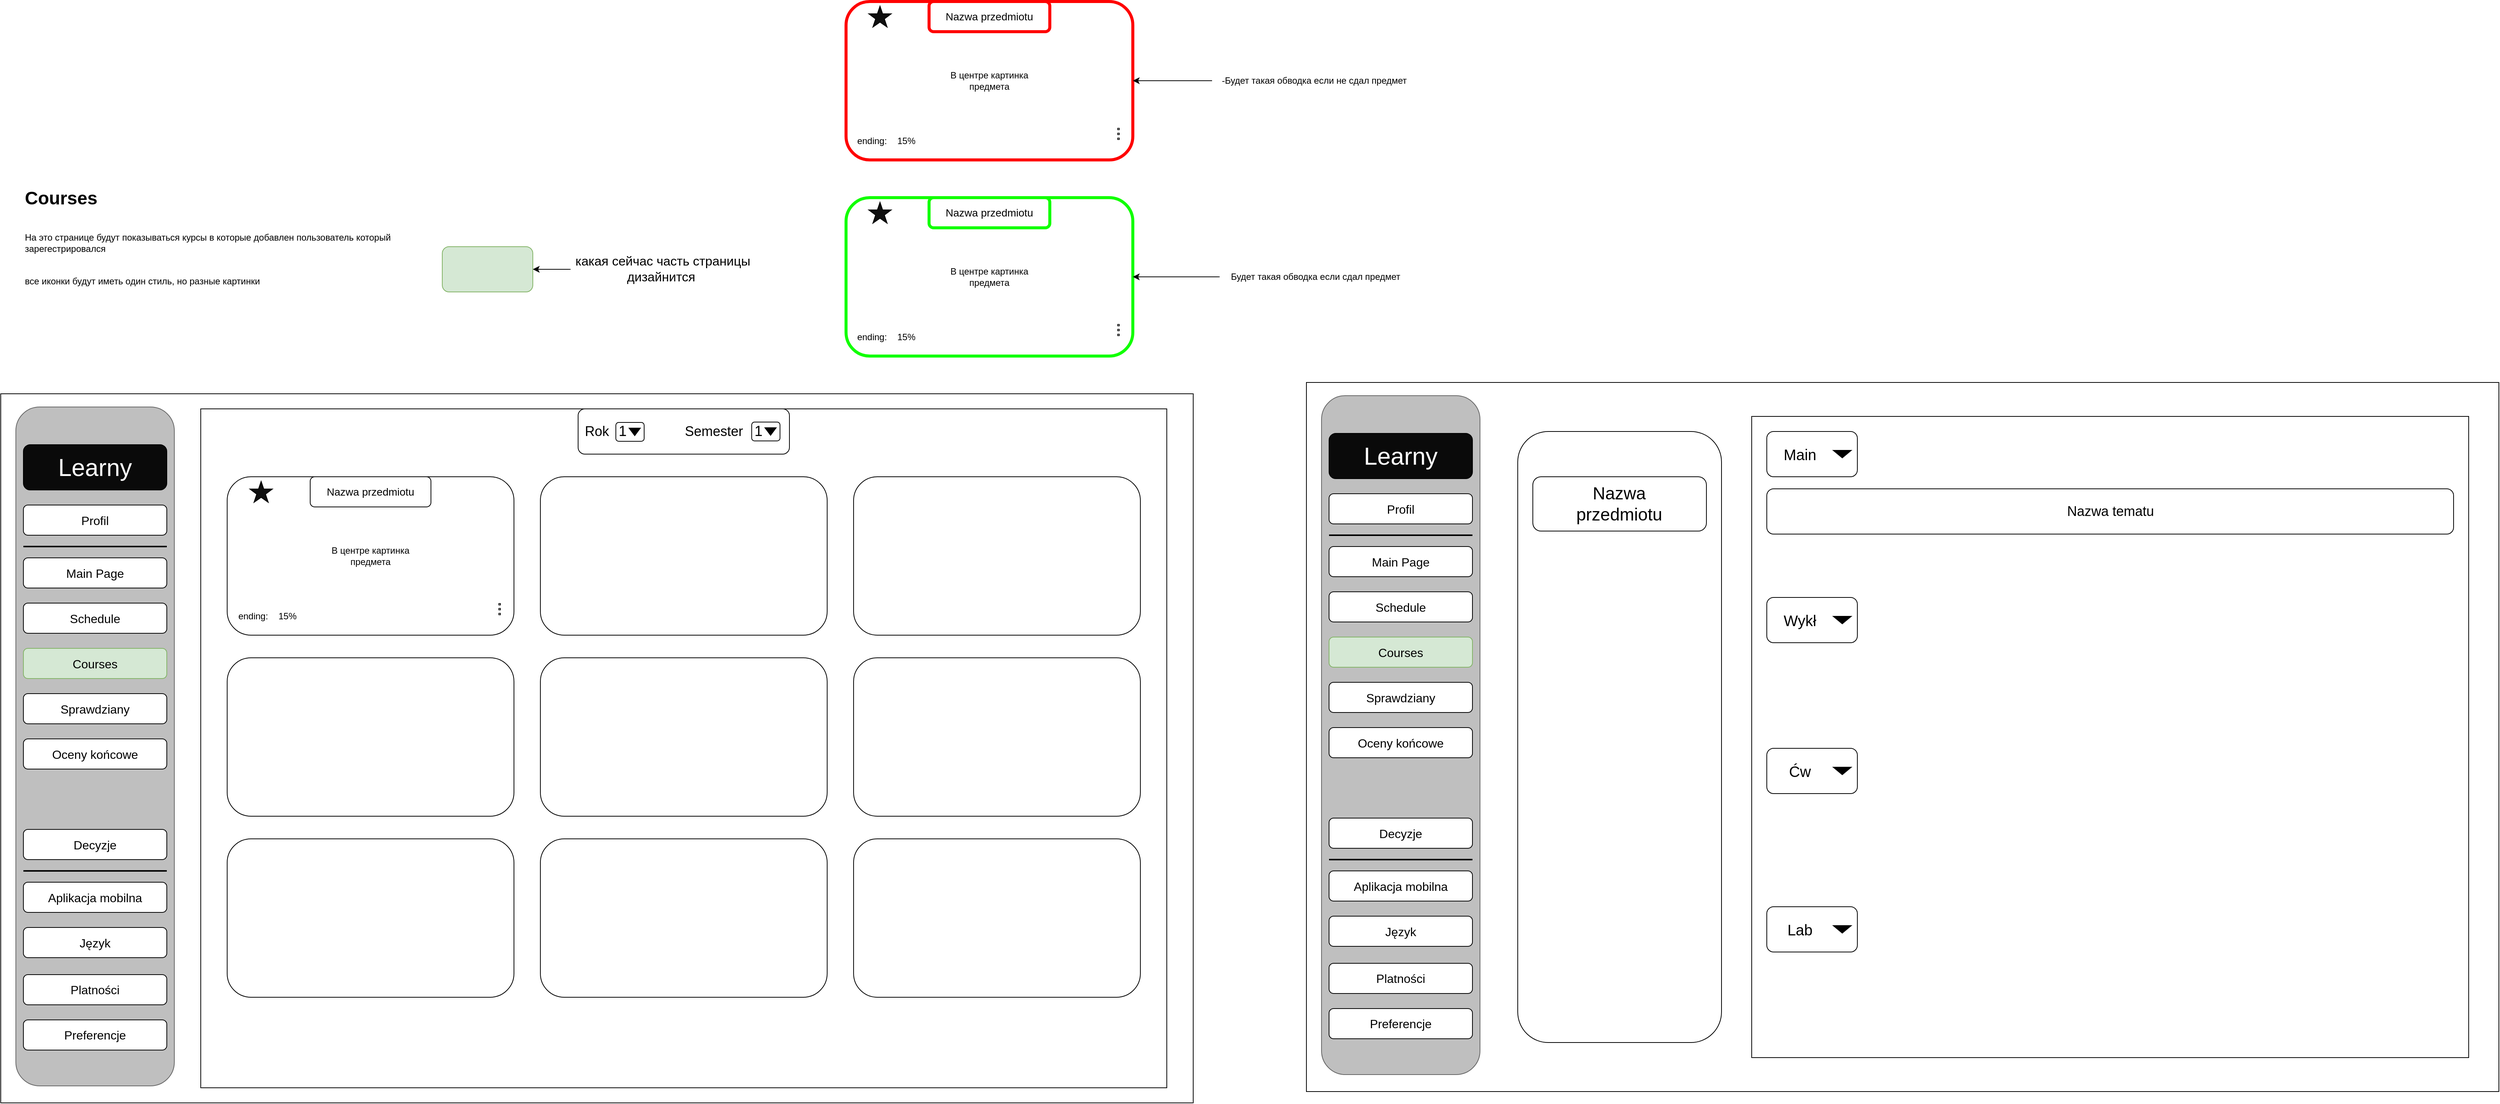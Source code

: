 <mxfile version="24.5.5" type="device">
  <diagram name="Page-1" id="bLqNmkRba2NGORORPSZ6">
    <mxGraphModel dx="840" dy="3536" grid="1" gridSize="10" guides="1" tooltips="1" connect="1" arrows="1" fold="1" page="1" pageScale="1" pageWidth="2000" pageHeight="1000" math="0" shadow="0">
      <root>
        <mxCell id="0" />
        <mxCell id="1" parent="0" />
        <mxCell id="kpbunleFt5hodRkQ_GG0-1" value="" style="rounded=0;whiteSpace=wrap;html=1;fillColor=default;fillStyle=auto;" parent="1" vertex="1">
          <mxGeometry x="2030" y="-970" width="1580" height="940" as="geometry" />
        </mxCell>
        <mxCell id="kpbunleFt5hodRkQ_GG0-2" value="" style="group" parent="1" vertex="1" connectable="0">
          <mxGeometry x="2050" y="-952.5" width="210" height="900" as="geometry" />
        </mxCell>
        <mxCell id="kpbunleFt5hodRkQ_GG0-3" value="" style="rounded=1;whiteSpace=wrap;html=1;fillColor=#BFBFBF;fontColor=#333333;strokeColor=#666666;movable=1;resizable=1;rotatable=1;deletable=1;editable=1;locked=0;connectable=1;" parent="kpbunleFt5hodRkQ_GG0-2" vertex="1">
          <mxGeometry width="210" height="900" as="geometry" />
        </mxCell>
        <mxCell id="kpbunleFt5hodRkQ_GG0-4" value="&lt;font style=&quot;font-size: 32px;&quot;&gt;Learny&lt;/font&gt;" style="rounded=1;whiteSpace=wrap;html=1;fillColor=#0A0A0A;fontColor=#FCFCFC;fontSize=16;movable=1;resizable=1;rotatable=1;deletable=1;editable=1;locked=0;connectable=1;" parent="kpbunleFt5hodRkQ_GG0-2" vertex="1">
          <mxGeometry x="10" y="50" width="190" height="60" as="geometry" />
        </mxCell>
        <mxCell id="kpbunleFt5hodRkQ_GG0-5" value="Main Page" style="rounded=1;whiteSpace=wrap;html=1;fontSize=16;" parent="kpbunleFt5hodRkQ_GG0-2" vertex="1">
          <mxGeometry x="10" y="200" width="190" height="40" as="geometry" />
        </mxCell>
        <mxCell id="kpbunleFt5hodRkQ_GG0-6" value="Schedule" style="rounded=1;whiteSpace=wrap;html=1;fontSize=16;" parent="kpbunleFt5hodRkQ_GG0-2" vertex="1">
          <mxGeometry x="10" y="260" width="190" height="40" as="geometry" />
        </mxCell>
        <mxCell id="kpbunleFt5hodRkQ_GG0-7" value="Courses" style="rounded=1;whiteSpace=wrap;html=1;fontSize=16;fillColor=#d5e8d4;strokeColor=#82b366;" parent="kpbunleFt5hodRkQ_GG0-2" vertex="1">
          <mxGeometry x="10" y="320" width="190" height="40" as="geometry" />
        </mxCell>
        <mxCell id="kpbunleFt5hodRkQ_GG0-8" value="Sprawdziany" style="rounded=1;whiteSpace=wrap;html=1;fontSize=16;" parent="kpbunleFt5hodRkQ_GG0-2" vertex="1">
          <mxGeometry x="10" y="380" width="190" height="40" as="geometry" />
        </mxCell>
        <mxCell id="kpbunleFt5hodRkQ_GG0-9" value="Oceny końcowe" style="rounded=1;whiteSpace=wrap;html=1;fontSize=16;" parent="kpbunleFt5hodRkQ_GG0-2" vertex="1">
          <mxGeometry x="10" y="440" width="190" height="40" as="geometry" />
        </mxCell>
        <mxCell id="kpbunleFt5hodRkQ_GG0-11" value="Decyzje" style="rounded=1;whiteSpace=wrap;html=1;fontSize=16;" parent="kpbunleFt5hodRkQ_GG0-2" vertex="1">
          <mxGeometry x="10" y="560" width="190" height="40" as="geometry" />
        </mxCell>
        <mxCell id="kpbunleFt5hodRkQ_GG0-12" value="Profil" style="rounded=1;whiteSpace=wrap;html=1;fontSize=16;" parent="kpbunleFt5hodRkQ_GG0-2" vertex="1">
          <mxGeometry x="10" y="130" width="190" height="40" as="geometry" />
        </mxCell>
        <mxCell id="kpbunleFt5hodRkQ_GG0-13" value="" style="line;strokeWidth=2;html=1;" parent="kpbunleFt5hodRkQ_GG0-2" vertex="1">
          <mxGeometry x="10" y="180" width="190" height="10" as="geometry" />
        </mxCell>
        <mxCell id="kpbunleFt5hodRkQ_GG0-14" value="" style="line;strokeWidth=2;html=1;" parent="kpbunleFt5hodRkQ_GG0-2" vertex="1">
          <mxGeometry x="10" y="610" width="190" height="10" as="geometry" />
        </mxCell>
        <mxCell id="kpbunleFt5hodRkQ_GG0-15" value="Aplikacja mobilna" style="rounded=1;whiteSpace=wrap;html=1;fontSize=16;" parent="kpbunleFt5hodRkQ_GG0-2" vertex="1">
          <mxGeometry x="10" y="630" width="190" height="40" as="geometry" />
        </mxCell>
        <mxCell id="kpbunleFt5hodRkQ_GG0-16" value="Preferencje" style="rounded=1;whiteSpace=wrap;html=1;fontSize=16;" parent="kpbunleFt5hodRkQ_GG0-2" vertex="1">
          <mxGeometry x="10" y="812.5" width="190" height="40" as="geometry" />
        </mxCell>
        <mxCell id="kpbunleFt5hodRkQ_GG0-17" value="Język" style="rounded=1;whiteSpace=wrap;html=1;fontSize=16;" parent="kpbunleFt5hodRkQ_GG0-2" vertex="1">
          <mxGeometry x="10" y="690" width="190" height="40" as="geometry" />
        </mxCell>
        <mxCell id="kpbunleFt5hodRkQ_GG0-18" value="Platności" style="rounded=1;whiteSpace=wrap;html=1;fontSize=16;" parent="kpbunleFt5hodRkQ_GG0-2" vertex="1">
          <mxGeometry x="10" y="752.5" width="190" height="40" as="geometry" />
        </mxCell>
        <mxCell id="kpbunleFt5hodRkQ_GG0-19" value="&lt;h1 style=&quot;margin-top: 0px;&quot;&gt;Courses&lt;/h1&gt;&lt;div&gt;&lt;br&gt;&lt;/div&gt;&lt;div&gt;На это странице будут показываться курсы в которые добавлен пользователь который зарегестрировался&lt;/div&gt;&lt;div&gt;&lt;br&gt;&lt;/div&gt;&lt;div&gt;&lt;br&gt;&lt;/div&gt;&lt;div&gt;все иконки будут иметь один стиль, но разные картинки&amp;nbsp;&lt;/div&gt;&lt;div&gt;&lt;br&gt;&lt;/div&gt;" style="text;html=1;whiteSpace=wrap;overflow=hidden;rounded=0;" parent="1" vertex="1">
          <mxGeometry x="2060" y="-1250" width="510" height="230" as="geometry" />
        </mxCell>
        <mxCell id="kpbunleFt5hodRkQ_GG0-20" value="" style="rounded=1;whiteSpace=wrap;html=1;fillColor=#d5e8d4;strokeColor=#82b366;" parent="1" vertex="1">
          <mxGeometry x="2615" y="-1165" width="120" height="60" as="geometry" />
        </mxCell>
        <mxCell id="kpbunleFt5hodRkQ_GG0-21" style="edgeStyle=orthogonalEdgeStyle;rounded=0;orthogonalLoop=1;jettySize=auto;html=1;exitX=0;exitY=0.5;exitDx=0;exitDy=0;entryX=1;entryY=0.5;entryDx=0;entryDy=0;" parent="1" source="kpbunleFt5hodRkQ_GG0-22" target="kpbunleFt5hodRkQ_GG0-20" edge="1">
          <mxGeometry relative="1" as="geometry" />
        </mxCell>
        <mxCell id="kpbunleFt5hodRkQ_GG0-22" value="&amp;nbsp;какая сейчас часть страницы дизайнится" style="text;html=1;align=center;verticalAlign=middle;whiteSpace=wrap;rounded=0;fontSize=17;" parent="1" vertex="1">
          <mxGeometry x="2785" y="-1152.5" width="240" height="35" as="geometry" />
        </mxCell>
        <mxCell id="kpbunleFt5hodRkQ_GG0-25" value="" style="rounded=0;whiteSpace=wrap;html=1;" parent="1" vertex="1">
          <mxGeometry x="2295" y="-950" width="1280" height="900" as="geometry" />
        </mxCell>
        <mxCell id="kpbunleFt5hodRkQ_GG0-33" value="" style="rounded=1;whiteSpace=wrap;html=1;fontSize=18;" parent="1" vertex="1">
          <mxGeometry x="2795" y="-950" width="280" height="60" as="geometry" />
        </mxCell>
        <mxCell id="kpbunleFt5hodRkQ_GG0-34" value="Semester" style="text;html=1;align=center;verticalAlign=middle;whiteSpace=wrap;rounded=0;fontSize=18;" parent="1" vertex="1">
          <mxGeometry x="2935" y="-935" width="80" height="30" as="geometry" />
        </mxCell>
        <mxCell id="kpbunleFt5hodRkQ_GG0-39" value="" style="group" parent="1" vertex="1" connectable="0">
          <mxGeometry x="3025" y="-932.5" width="37.5" height="25" as="geometry" />
        </mxCell>
        <mxCell id="kpbunleFt5hodRkQ_GG0-37" value="" style="rounded=1;whiteSpace=wrap;html=1;" parent="kpbunleFt5hodRkQ_GG0-39" vertex="1">
          <mxGeometry width="37.5" height="25" as="geometry" />
        </mxCell>
        <mxCell id="kpbunleFt5hodRkQ_GG0-35" value="" style="triangle;whiteSpace=wrap;html=1;rotation=90;fillColor=#000000;" parent="kpbunleFt5hodRkQ_GG0-39" vertex="1">
          <mxGeometry x="20" y="5" width="10" height="15" as="geometry" />
        </mxCell>
        <mxCell id="ylA8hBtClCuaS4dvFyWP-1" value="1" style="text;html=1;align=center;verticalAlign=middle;whiteSpace=wrap;rounded=0;fontSize=19;" parent="kpbunleFt5hodRkQ_GG0-39" vertex="1">
          <mxGeometry x="3" width="12" height="25" as="geometry" />
        </mxCell>
        <mxCell id="kpbunleFt5hodRkQ_GG0-45" value="Rok" style="text;html=1;align=center;verticalAlign=middle;whiteSpace=wrap;rounded=0;fontSize=18;" parent="1" vertex="1">
          <mxGeometry x="2795" y="-935" width="50" height="30" as="geometry" />
        </mxCell>
        <mxCell id="kpbunleFt5hodRkQ_GG0-46" value="" style="group" parent="1" vertex="1" connectable="0">
          <mxGeometry x="2845" y="-932" width="37.5" height="25" as="geometry" />
        </mxCell>
        <mxCell id="kpbunleFt5hodRkQ_GG0-47" value="" style="rounded=1;whiteSpace=wrap;html=1;" parent="kpbunleFt5hodRkQ_GG0-46" vertex="1">
          <mxGeometry width="37.5" height="25" as="geometry" />
        </mxCell>
        <mxCell id="kpbunleFt5hodRkQ_GG0-48" value="" style="triangle;whiteSpace=wrap;html=1;rotation=90;fillColor=#000000;" parent="kpbunleFt5hodRkQ_GG0-46" vertex="1">
          <mxGeometry x="20" y="5" width="10" height="15" as="geometry" />
        </mxCell>
        <mxCell id="kpbunleFt5hodRkQ_GG0-49" value="1" style="text;html=1;align=center;verticalAlign=middle;whiteSpace=wrap;rounded=0;fontSize=19;" parent="kpbunleFt5hodRkQ_GG0-46" vertex="1">
          <mxGeometry x="3" y="-1" width="12" height="25" as="geometry" />
        </mxCell>
        <mxCell id="ylA8hBtClCuaS4dvFyWP-4" value="" style="rounded=1;whiteSpace=wrap;html=1;" parent="1" vertex="1">
          <mxGeometry x="2745" y="-860" width="380" height="210" as="geometry" />
        </mxCell>
        <mxCell id="ylA8hBtClCuaS4dvFyWP-5" value="" style="rounded=1;whiteSpace=wrap;html=1;" parent="1" vertex="1">
          <mxGeometry x="3160" y="-860" width="380" height="210" as="geometry" />
        </mxCell>
        <mxCell id="ylA8hBtClCuaS4dvFyWP-6" value="" style="rounded=1;whiteSpace=wrap;html=1;" parent="1" vertex="1">
          <mxGeometry x="2330" y="-620" width="380" height="210" as="geometry" />
        </mxCell>
        <mxCell id="ylA8hBtClCuaS4dvFyWP-7" value="" style="rounded=1;whiteSpace=wrap;html=1;" parent="1" vertex="1">
          <mxGeometry x="2745" y="-620" width="380" height="210" as="geometry" />
        </mxCell>
        <mxCell id="ylA8hBtClCuaS4dvFyWP-8" value="" style="rounded=1;whiteSpace=wrap;html=1;" parent="1" vertex="1">
          <mxGeometry x="3160" y="-620" width="380" height="210" as="geometry" />
        </mxCell>
        <mxCell id="ylA8hBtClCuaS4dvFyWP-9" value="" style="rounded=1;whiteSpace=wrap;html=1;" parent="1" vertex="1">
          <mxGeometry x="2330" y="-380" width="380" height="210" as="geometry" />
        </mxCell>
        <mxCell id="ylA8hBtClCuaS4dvFyWP-10" value="" style="rounded=1;whiteSpace=wrap;html=1;" parent="1" vertex="1">
          <mxGeometry x="2745" y="-380" width="380" height="210" as="geometry" />
        </mxCell>
        <mxCell id="ylA8hBtClCuaS4dvFyWP-11" value="" style="rounded=1;whiteSpace=wrap;html=1;" parent="1" vertex="1">
          <mxGeometry x="3160" y="-380" width="380" height="210" as="geometry" />
        </mxCell>
        <mxCell id="NqlOlbyzlIxUdFmk_5lp-2" value="" style="group" parent="1" vertex="1" connectable="0">
          <mxGeometry x="2330" y="-860" width="380" height="210" as="geometry" />
        </mxCell>
        <mxCell id="ylA8hBtClCuaS4dvFyWP-3" value="" style="rounded=1;whiteSpace=wrap;html=1;" parent="NqlOlbyzlIxUdFmk_5lp-2" vertex="1">
          <mxGeometry width="380" height="210" as="geometry" />
        </mxCell>
        <mxCell id="ylA8hBtClCuaS4dvFyWP-12" value="&lt;font style=&quot;font-size: 14px;&quot;&gt;Nazwa przedmiotu&lt;/font&gt;" style="text;html=1;align=center;verticalAlign=middle;whiteSpace=wrap;rounded=1;strokeColor=default;" parent="NqlOlbyzlIxUdFmk_5lp-2" vertex="1">
          <mxGeometry x="110" width="160" height="40" as="geometry" />
        </mxCell>
        <mxCell id="ylA8hBtClCuaS4dvFyWP-16" value="ending:" style="text;html=1;align=center;verticalAlign=middle;whiteSpace=wrap;rounded=0;" parent="NqlOlbyzlIxUdFmk_5lp-2" vertex="1">
          <mxGeometry x="9" y="176.5" width="51" height="17" as="geometry" />
        </mxCell>
        <mxCell id="ylA8hBtClCuaS4dvFyWP-17" value="15%" style="text;html=1;align=center;verticalAlign=middle;whiteSpace=wrap;rounded=0;" parent="NqlOlbyzlIxUdFmk_5lp-2" vertex="1">
          <mxGeometry x="60" y="176.5" width="40" height="17" as="geometry" />
        </mxCell>
        <mxCell id="ylA8hBtClCuaS4dvFyWP-20" value="" style="verticalLabelPosition=bottom;verticalAlign=top;html=1;shape=mxgraph.basic.star;fillColor=#0F0F0F;" parent="NqlOlbyzlIxUdFmk_5lp-2" vertex="1">
          <mxGeometry x="30" y="6" width="30" height="28" as="geometry" />
        </mxCell>
        <mxCell id="ylA8hBtClCuaS4dvFyWP-24" value="" style="group" parent="NqlOlbyzlIxUdFmk_5lp-2" vertex="1" connectable="0">
          <mxGeometry x="360" y="168" width="2" height="15" as="geometry" />
        </mxCell>
        <mxCell id="ylA8hBtClCuaS4dvFyWP-21" value="" style="whiteSpace=wrap;html=1;aspect=fixed;" parent="ylA8hBtClCuaS4dvFyWP-24" vertex="1">
          <mxGeometry width="2" height="2" as="geometry" />
        </mxCell>
        <mxCell id="ylA8hBtClCuaS4dvFyWP-22" value="" style="whiteSpace=wrap;html=1;aspect=fixed;" parent="ylA8hBtClCuaS4dvFyWP-24" vertex="1">
          <mxGeometry y="6.5" width="2" height="2" as="geometry" />
        </mxCell>
        <mxCell id="ylA8hBtClCuaS4dvFyWP-23" value="" style="whiteSpace=wrap;html=1;aspect=fixed;" parent="ylA8hBtClCuaS4dvFyWP-24" vertex="1">
          <mxGeometry y="13" width="2" height="2" as="geometry" />
        </mxCell>
        <mxCell id="ylA8hBtClCuaS4dvFyWP-25" value="В центре картинка предмета" style="text;html=1;align=center;verticalAlign=middle;whiteSpace=wrap;rounded=0;" parent="NqlOlbyzlIxUdFmk_5lp-2" vertex="1">
          <mxGeometry x="125" y="90" width="130" height="30" as="geometry" />
        </mxCell>
        <mxCell id="NqlOlbyzlIxUdFmk_5lp-3" value="" style="group;strokeColor=none;" parent="1" vertex="1" connectable="0">
          <mxGeometry x="3150" y="-1230" width="380" height="210" as="geometry" />
        </mxCell>
        <mxCell id="NqlOlbyzlIxUdFmk_5lp-4" value="" style="rounded=1;whiteSpace=wrap;html=1;strokeColor=#11FF00;strokeWidth=4;gradientColor=none;" parent="NqlOlbyzlIxUdFmk_5lp-3" vertex="1">
          <mxGeometry width="380" height="210" as="geometry" />
        </mxCell>
        <mxCell id="NqlOlbyzlIxUdFmk_5lp-5" value="&lt;font style=&quot;font-size: 14px;&quot;&gt;Nazwa przedmiotu&lt;/font&gt;" style="text;html=1;align=center;verticalAlign=middle;whiteSpace=wrap;rounded=1;strokeColor=#11FF00;strokeWidth=4;" parent="NqlOlbyzlIxUdFmk_5lp-3" vertex="1">
          <mxGeometry x="110" width="160" height="40" as="geometry" />
        </mxCell>
        <mxCell id="NqlOlbyzlIxUdFmk_5lp-6" value="ending:" style="text;html=1;align=center;verticalAlign=middle;whiteSpace=wrap;rounded=0;" parent="NqlOlbyzlIxUdFmk_5lp-3" vertex="1">
          <mxGeometry x="9" y="176.5" width="51" height="17" as="geometry" />
        </mxCell>
        <mxCell id="NqlOlbyzlIxUdFmk_5lp-7" value="15%" style="text;html=1;align=center;verticalAlign=middle;whiteSpace=wrap;rounded=0;" parent="NqlOlbyzlIxUdFmk_5lp-3" vertex="1">
          <mxGeometry x="60" y="176.5" width="40" height="17" as="geometry" />
        </mxCell>
        <mxCell id="NqlOlbyzlIxUdFmk_5lp-8" value="" style="verticalLabelPosition=bottom;verticalAlign=top;html=1;shape=mxgraph.basic.star;fillColor=#0F0F0F;" parent="NqlOlbyzlIxUdFmk_5lp-3" vertex="1">
          <mxGeometry x="30" y="6" width="30" height="28" as="geometry" />
        </mxCell>
        <mxCell id="NqlOlbyzlIxUdFmk_5lp-9" value="" style="group" parent="NqlOlbyzlIxUdFmk_5lp-3" vertex="1" connectable="0">
          <mxGeometry x="360" y="168" width="2" height="15" as="geometry" />
        </mxCell>
        <mxCell id="NqlOlbyzlIxUdFmk_5lp-10" value="" style="whiteSpace=wrap;html=1;aspect=fixed;" parent="NqlOlbyzlIxUdFmk_5lp-9" vertex="1">
          <mxGeometry width="2" height="2" as="geometry" />
        </mxCell>
        <mxCell id="NqlOlbyzlIxUdFmk_5lp-11" value="" style="whiteSpace=wrap;html=1;aspect=fixed;" parent="NqlOlbyzlIxUdFmk_5lp-9" vertex="1">
          <mxGeometry y="6.5" width="2" height="2" as="geometry" />
        </mxCell>
        <mxCell id="NqlOlbyzlIxUdFmk_5lp-12" value="" style="whiteSpace=wrap;html=1;aspect=fixed;" parent="NqlOlbyzlIxUdFmk_5lp-9" vertex="1">
          <mxGeometry y="13" width="2" height="2" as="geometry" />
        </mxCell>
        <mxCell id="NqlOlbyzlIxUdFmk_5lp-13" value="В центре картинка предмета" style="text;html=1;align=center;verticalAlign=middle;whiteSpace=wrap;rounded=0;" parent="NqlOlbyzlIxUdFmk_5lp-3" vertex="1">
          <mxGeometry x="125" y="90" width="130" height="30" as="geometry" />
        </mxCell>
        <mxCell id="NqlOlbyzlIxUdFmk_5lp-15" value="" style="edgeStyle=orthogonalEdgeStyle;rounded=0;orthogonalLoop=1;jettySize=auto;html=1;" parent="1" source="NqlOlbyzlIxUdFmk_5lp-14" target="NqlOlbyzlIxUdFmk_5lp-4" edge="1">
          <mxGeometry relative="1" as="geometry" />
        </mxCell>
        <mxCell id="NqlOlbyzlIxUdFmk_5lp-14" value="&amp;nbsp;Будет такая обводка если сдал предмет" style="text;html=1;align=center;verticalAlign=middle;resizable=0;points=[];autosize=1;strokeColor=none;fillColor=none;" parent="1" vertex="1">
          <mxGeometry x="3645" y="-1140" width="250" height="30" as="geometry" />
        </mxCell>
        <mxCell id="NqlOlbyzlIxUdFmk_5lp-16" value="" style="group;strokeColor=none;" parent="1" vertex="1" connectable="0">
          <mxGeometry x="3150" y="-1490" width="380" height="210" as="geometry" />
        </mxCell>
        <mxCell id="NqlOlbyzlIxUdFmk_5lp-17" value="" style="rounded=1;whiteSpace=wrap;html=1;strokeColor=#FF0000;strokeWidth=4;" parent="NqlOlbyzlIxUdFmk_5lp-16" vertex="1">
          <mxGeometry width="380" height="210" as="geometry" />
        </mxCell>
        <mxCell id="NqlOlbyzlIxUdFmk_5lp-18" value="&lt;font style=&quot;font-size: 14px;&quot;&gt;Nazwa przedmiotu&lt;/font&gt;" style="text;html=1;align=center;verticalAlign=middle;whiteSpace=wrap;rounded=1;strokeColor=#FF0000;strokeWidth=4;" parent="NqlOlbyzlIxUdFmk_5lp-16" vertex="1">
          <mxGeometry x="110" width="160" height="40" as="geometry" />
        </mxCell>
        <mxCell id="NqlOlbyzlIxUdFmk_5lp-19" value="ending:" style="text;html=1;align=center;verticalAlign=middle;whiteSpace=wrap;rounded=0;" parent="NqlOlbyzlIxUdFmk_5lp-16" vertex="1">
          <mxGeometry x="9" y="176.5" width="51" height="17" as="geometry" />
        </mxCell>
        <mxCell id="NqlOlbyzlIxUdFmk_5lp-20" value="15%" style="text;html=1;align=center;verticalAlign=middle;whiteSpace=wrap;rounded=0;" parent="NqlOlbyzlIxUdFmk_5lp-16" vertex="1">
          <mxGeometry x="60" y="176.5" width="40" height="17" as="geometry" />
        </mxCell>
        <mxCell id="NqlOlbyzlIxUdFmk_5lp-21" value="" style="verticalLabelPosition=bottom;verticalAlign=top;html=1;shape=mxgraph.basic.star;fillColor=#0F0F0F;" parent="NqlOlbyzlIxUdFmk_5lp-16" vertex="1">
          <mxGeometry x="30" y="6" width="30" height="28" as="geometry" />
        </mxCell>
        <mxCell id="NqlOlbyzlIxUdFmk_5lp-22" value="" style="group" parent="NqlOlbyzlIxUdFmk_5lp-16" vertex="1" connectable="0">
          <mxGeometry x="360" y="168" width="2" height="15" as="geometry" />
        </mxCell>
        <mxCell id="NqlOlbyzlIxUdFmk_5lp-23" value="" style="whiteSpace=wrap;html=1;aspect=fixed;" parent="NqlOlbyzlIxUdFmk_5lp-22" vertex="1">
          <mxGeometry width="2" height="2" as="geometry" />
        </mxCell>
        <mxCell id="NqlOlbyzlIxUdFmk_5lp-24" value="" style="whiteSpace=wrap;html=1;aspect=fixed;" parent="NqlOlbyzlIxUdFmk_5lp-22" vertex="1">
          <mxGeometry y="6.5" width="2" height="2" as="geometry" />
        </mxCell>
        <mxCell id="NqlOlbyzlIxUdFmk_5lp-25" value="" style="whiteSpace=wrap;html=1;aspect=fixed;" parent="NqlOlbyzlIxUdFmk_5lp-22" vertex="1">
          <mxGeometry y="13" width="2" height="2" as="geometry" />
        </mxCell>
        <mxCell id="NqlOlbyzlIxUdFmk_5lp-26" value="В центре картинка предмета" style="text;html=1;align=center;verticalAlign=middle;whiteSpace=wrap;rounded=0;" parent="NqlOlbyzlIxUdFmk_5lp-16" vertex="1">
          <mxGeometry x="125" y="90" width="130" height="30" as="geometry" />
        </mxCell>
        <mxCell id="NqlOlbyzlIxUdFmk_5lp-27" value="" style="edgeStyle=orthogonalEdgeStyle;rounded=0;orthogonalLoop=1;jettySize=auto;html=1;" parent="1" source="NqlOlbyzlIxUdFmk_5lp-28" target="NqlOlbyzlIxUdFmk_5lp-17" edge="1">
          <mxGeometry relative="1" as="geometry" />
        </mxCell>
        <mxCell id="NqlOlbyzlIxUdFmk_5lp-28" value="-Будет такая обводка если не сдал предмет" style="text;html=1;align=center;verticalAlign=middle;resizable=0;points=[];autosize=1;strokeColor=none;fillColor=none;" parent="1" vertex="1">
          <mxGeometry x="3635" y="-1400" width="270" height="30" as="geometry" />
        </mxCell>
        <mxCell id="6XEsTle5TY5kuZ91t3ZL-18" value="" style="rounded=0;whiteSpace=wrap;html=1;fillColor=default;fillStyle=auto;" parent="1" vertex="1">
          <mxGeometry x="3760" y="-985" width="1580" height="940" as="geometry" />
        </mxCell>
        <mxCell id="6XEsTle5TY5kuZ91t3ZL-19" value="" style="group" parent="1" vertex="1" connectable="0">
          <mxGeometry x="3780" y="-967.5" width="210" height="900" as="geometry" />
        </mxCell>
        <mxCell id="6XEsTle5TY5kuZ91t3ZL-20" value="" style="rounded=1;whiteSpace=wrap;html=1;fillColor=#BFBFBF;fontColor=#333333;strokeColor=#666666;movable=1;resizable=1;rotatable=1;deletable=1;editable=1;locked=0;connectable=1;" parent="6XEsTle5TY5kuZ91t3ZL-19" vertex="1">
          <mxGeometry width="210" height="900" as="geometry" />
        </mxCell>
        <mxCell id="6XEsTle5TY5kuZ91t3ZL-21" value="&lt;font style=&quot;font-size: 32px;&quot;&gt;Learny&lt;/font&gt;" style="rounded=1;whiteSpace=wrap;html=1;fillColor=#0A0A0A;fontColor=#FCFCFC;fontSize=16;movable=1;resizable=1;rotatable=1;deletable=1;editable=1;locked=0;connectable=1;" parent="6XEsTle5TY5kuZ91t3ZL-19" vertex="1">
          <mxGeometry x="10" y="50" width="190" height="60" as="geometry" />
        </mxCell>
        <mxCell id="6XEsTle5TY5kuZ91t3ZL-22" value="Main Page" style="rounded=1;whiteSpace=wrap;html=1;fontSize=16;" parent="6XEsTle5TY5kuZ91t3ZL-19" vertex="1">
          <mxGeometry x="10" y="200" width="190" height="40" as="geometry" />
        </mxCell>
        <mxCell id="6XEsTle5TY5kuZ91t3ZL-23" value="Schedule" style="rounded=1;whiteSpace=wrap;html=1;fontSize=16;" parent="6XEsTle5TY5kuZ91t3ZL-19" vertex="1">
          <mxGeometry x="10" y="260" width="190" height="40" as="geometry" />
        </mxCell>
        <mxCell id="6XEsTle5TY5kuZ91t3ZL-24" value="Courses" style="rounded=1;whiteSpace=wrap;html=1;fontSize=16;fillColor=#d5e8d4;strokeColor=#82b366;" parent="6XEsTle5TY5kuZ91t3ZL-19" vertex="1">
          <mxGeometry x="10" y="320" width="190" height="40" as="geometry" />
        </mxCell>
        <mxCell id="6XEsTle5TY5kuZ91t3ZL-25" value="Sprawdziany" style="rounded=1;whiteSpace=wrap;html=1;fontSize=16;" parent="6XEsTle5TY5kuZ91t3ZL-19" vertex="1">
          <mxGeometry x="10" y="380" width="190" height="40" as="geometry" />
        </mxCell>
        <mxCell id="6XEsTle5TY5kuZ91t3ZL-26" value="Oceny końcowe" style="rounded=1;whiteSpace=wrap;html=1;fontSize=16;" parent="6XEsTle5TY5kuZ91t3ZL-19" vertex="1">
          <mxGeometry x="10" y="440" width="190" height="40" as="geometry" />
        </mxCell>
        <mxCell id="6XEsTle5TY5kuZ91t3ZL-27" value="Decyzje" style="rounded=1;whiteSpace=wrap;html=1;fontSize=16;" parent="6XEsTle5TY5kuZ91t3ZL-19" vertex="1">
          <mxGeometry x="10" y="560" width="190" height="40" as="geometry" />
        </mxCell>
        <mxCell id="6XEsTle5TY5kuZ91t3ZL-28" value="Profil" style="rounded=1;whiteSpace=wrap;html=1;fontSize=16;" parent="6XEsTle5TY5kuZ91t3ZL-19" vertex="1">
          <mxGeometry x="10" y="130" width="190" height="40" as="geometry" />
        </mxCell>
        <mxCell id="6XEsTle5TY5kuZ91t3ZL-29" value="" style="line;strokeWidth=2;html=1;" parent="6XEsTle5TY5kuZ91t3ZL-19" vertex="1">
          <mxGeometry x="10" y="180" width="190" height="10" as="geometry" />
        </mxCell>
        <mxCell id="6XEsTle5TY5kuZ91t3ZL-30" value="" style="line;strokeWidth=2;html=1;" parent="6XEsTle5TY5kuZ91t3ZL-19" vertex="1">
          <mxGeometry x="10" y="610" width="190" height="10" as="geometry" />
        </mxCell>
        <mxCell id="6XEsTle5TY5kuZ91t3ZL-31" value="Aplikacja mobilna" style="rounded=1;whiteSpace=wrap;html=1;fontSize=16;" parent="6XEsTle5TY5kuZ91t3ZL-19" vertex="1">
          <mxGeometry x="10" y="630" width="190" height="40" as="geometry" />
        </mxCell>
        <mxCell id="6XEsTle5TY5kuZ91t3ZL-32" value="Preferencje" style="rounded=1;whiteSpace=wrap;html=1;fontSize=16;" parent="6XEsTle5TY5kuZ91t3ZL-19" vertex="1">
          <mxGeometry x="10" y="812.5" width="190" height="40" as="geometry" />
        </mxCell>
        <mxCell id="6XEsTle5TY5kuZ91t3ZL-33" value="Język" style="rounded=1;whiteSpace=wrap;html=1;fontSize=16;" parent="6XEsTle5TY5kuZ91t3ZL-19" vertex="1">
          <mxGeometry x="10" y="690" width="190" height="40" as="geometry" />
        </mxCell>
        <mxCell id="6XEsTle5TY5kuZ91t3ZL-34" value="Platności" style="rounded=1;whiteSpace=wrap;html=1;fontSize=16;" parent="6XEsTle5TY5kuZ91t3ZL-19" vertex="1">
          <mxGeometry x="10" y="752.5" width="190" height="40" as="geometry" />
        </mxCell>
        <mxCell id="6XEsTle5TY5kuZ91t3ZL-35" value="" style="rounded=1;whiteSpace=wrap;html=1;gradientColor=none;glass=0;" parent="1" vertex="1">
          <mxGeometry x="4040" y="-920" width="270" height="810" as="geometry" />
        </mxCell>
        <mxCell id="6XEsTle5TY5kuZ91t3ZL-38" value="" style="group" parent="1" vertex="1" connectable="0">
          <mxGeometry x="4060" y="-860" width="230" height="72" as="geometry" />
        </mxCell>
        <mxCell id="6XEsTle5TY5kuZ91t3ZL-36" value="" style="rounded=1;whiteSpace=wrap;html=1;" parent="6XEsTle5TY5kuZ91t3ZL-38" vertex="1">
          <mxGeometry width="230" height="72" as="geometry" />
        </mxCell>
        <mxCell id="6XEsTle5TY5kuZ91t3ZL-37" value="Nazwa przedmiotu" style="text;html=1;align=center;verticalAlign=middle;whiteSpace=wrap;rounded=0;fontSize=23;" parent="6XEsTle5TY5kuZ91t3ZL-38" vertex="1">
          <mxGeometry x="57.5" y="15.5" width="112.5" height="41" as="geometry" />
        </mxCell>
        <mxCell id="6XEsTle5TY5kuZ91t3ZL-42" value="" style="rounded=0;whiteSpace=wrap;html=1;gradientColor=none;glass=0;" parent="1" vertex="1">
          <mxGeometry x="4350" y="-940" width="950" height="850" as="geometry" />
        </mxCell>
        <mxCell id="6XEsTle5TY5kuZ91t3ZL-47" value="" style="rounded=1;whiteSpace=wrap;html=1;" parent="1" vertex="1">
          <mxGeometry x="4370" y="-844" width="910" height="60" as="geometry" />
        </mxCell>
        <mxCell id="6XEsTle5TY5kuZ91t3ZL-49" value="Nazwa tematu" style="text;html=1;align=center;verticalAlign=middle;whiteSpace=wrap;rounded=0;fontSize=18;" parent="1" vertex="1">
          <mxGeometry x="4757.5" y="-829" width="135" height="30" as="geometry" />
        </mxCell>
        <mxCell id="fCo06Val6qiNm1KgXH0K-1" value="" style="group" vertex="1" connectable="0" parent="1">
          <mxGeometry x="4370" y="-920" width="120" height="60" as="geometry" />
        </mxCell>
        <mxCell id="6XEsTle5TY5kuZ91t3ZL-44" value="" style="rounded=1;whiteSpace=wrap;html=1;" parent="fCo06Val6qiNm1KgXH0K-1" vertex="1">
          <mxGeometry width="120" height="60" as="geometry" />
        </mxCell>
        <mxCell id="6XEsTle5TY5kuZ91t3ZL-43" value="Main" style="text;html=1;align=center;verticalAlign=middle;whiteSpace=wrap;rounded=0;fontSize=20;" parent="fCo06Val6qiNm1KgXH0K-1" vertex="1">
          <mxGeometry x="5" y="6.5" width="77.5" height="47" as="geometry" />
        </mxCell>
        <mxCell id="6XEsTle5TY5kuZ91t3ZL-45" value="" style="triangle;whiteSpace=wrap;html=1;rotation=90;fillColor=#000000;" parent="fCo06Val6qiNm1KgXH0K-1" vertex="1">
          <mxGeometry x="95" y="18" width="10" height="24" as="geometry" />
        </mxCell>
        <mxCell id="fCo06Val6qiNm1KgXH0K-2" value="" style="group" vertex="1" connectable="0" parent="1">
          <mxGeometry x="4370" y="-700" width="120" height="60" as="geometry" />
        </mxCell>
        <mxCell id="fCo06Val6qiNm1KgXH0K-3" value="" style="rounded=1;whiteSpace=wrap;html=1;" vertex="1" parent="fCo06Val6qiNm1KgXH0K-2">
          <mxGeometry width="120" height="60" as="geometry" />
        </mxCell>
        <mxCell id="fCo06Val6qiNm1KgXH0K-4" value="Wykł" style="text;html=1;align=center;verticalAlign=middle;whiteSpace=wrap;rounded=0;fontSize=20;" vertex="1" parent="fCo06Val6qiNm1KgXH0K-2">
          <mxGeometry x="5" y="6.5" width="77.5" height="47" as="geometry" />
        </mxCell>
        <mxCell id="fCo06Val6qiNm1KgXH0K-5" value="" style="triangle;whiteSpace=wrap;html=1;rotation=90;fillColor=#000000;" vertex="1" parent="fCo06Val6qiNm1KgXH0K-2">
          <mxGeometry x="95" y="18" width="10" height="24" as="geometry" />
        </mxCell>
        <mxCell id="fCo06Val6qiNm1KgXH0K-6" value="" style="group" vertex="1" connectable="0" parent="1">
          <mxGeometry x="4370" y="-500" width="120" height="60" as="geometry" />
        </mxCell>
        <mxCell id="fCo06Val6qiNm1KgXH0K-7" value="" style="rounded=1;whiteSpace=wrap;html=1;" vertex="1" parent="fCo06Val6qiNm1KgXH0K-6">
          <mxGeometry width="120" height="60" as="geometry" />
        </mxCell>
        <mxCell id="fCo06Val6qiNm1KgXH0K-8" value="Ćw" style="text;html=1;align=center;verticalAlign=middle;whiteSpace=wrap;rounded=0;fontSize=20;" vertex="1" parent="fCo06Val6qiNm1KgXH0K-6">
          <mxGeometry x="5" y="6.5" width="77.5" height="47" as="geometry" />
        </mxCell>
        <mxCell id="fCo06Val6qiNm1KgXH0K-9" value="" style="triangle;whiteSpace=wrap;html=1;rotation=90;fillColor=#000000;" vertex="1" parent="fCo06Val6qiNm1KgXH0K-6">
          <mxGeometry x="95" y="18" width="10" height="24" as="geometry" />
        </mxCell>
        <mxCell id="fCo06Val6qiNm1KgXH0K-10" value="" style="group" vertex="1" connectable="0" parent="1">
          <mxGeometry x="4370" y="-290" width="120" height="60" as="geometry" />
        </mxCell>
        <mxCell id="fCo06Val6qiNm1KgXH0K-11" value="" style="rounded=1;whiteSpace=wrap;html=1;" vertex="1" parent="fCo06Val6qiNm1KgXH0K-10">
          <mxGeometry width="120" height="60" as="geometry" />
        </mxCell>
        <mxCell id="fCo06Val6qiNm1KgXH0K-12" value="Lab" style="text;html=1;align=center;verticalAlign=middle;whiteSpace=wrap;rounded=0;fontSize=20;" vertex="1" parent="fCo06Val6qiNm1KgXH0K-10">
          <mxGeometry x="5" y="6.5" width="77.5" height="47" as="geometry" />
        </mxCell>
        <mxCell id="fCo06Val6qiNm1KgXH0K-13" value="" style="triangle;whiteSpace=wrap;html=1;rotation=90;fillColor=#000000;" vertex="1" parent="fCo06Val6qiNm1KgXH0K-10">
          <mxGeometry x="95" y="18" width="10" height="24" as="geometry" />
        </mxCell>
      </root>
    </mxGraphModel>
  </diagram>
</mxfile>
